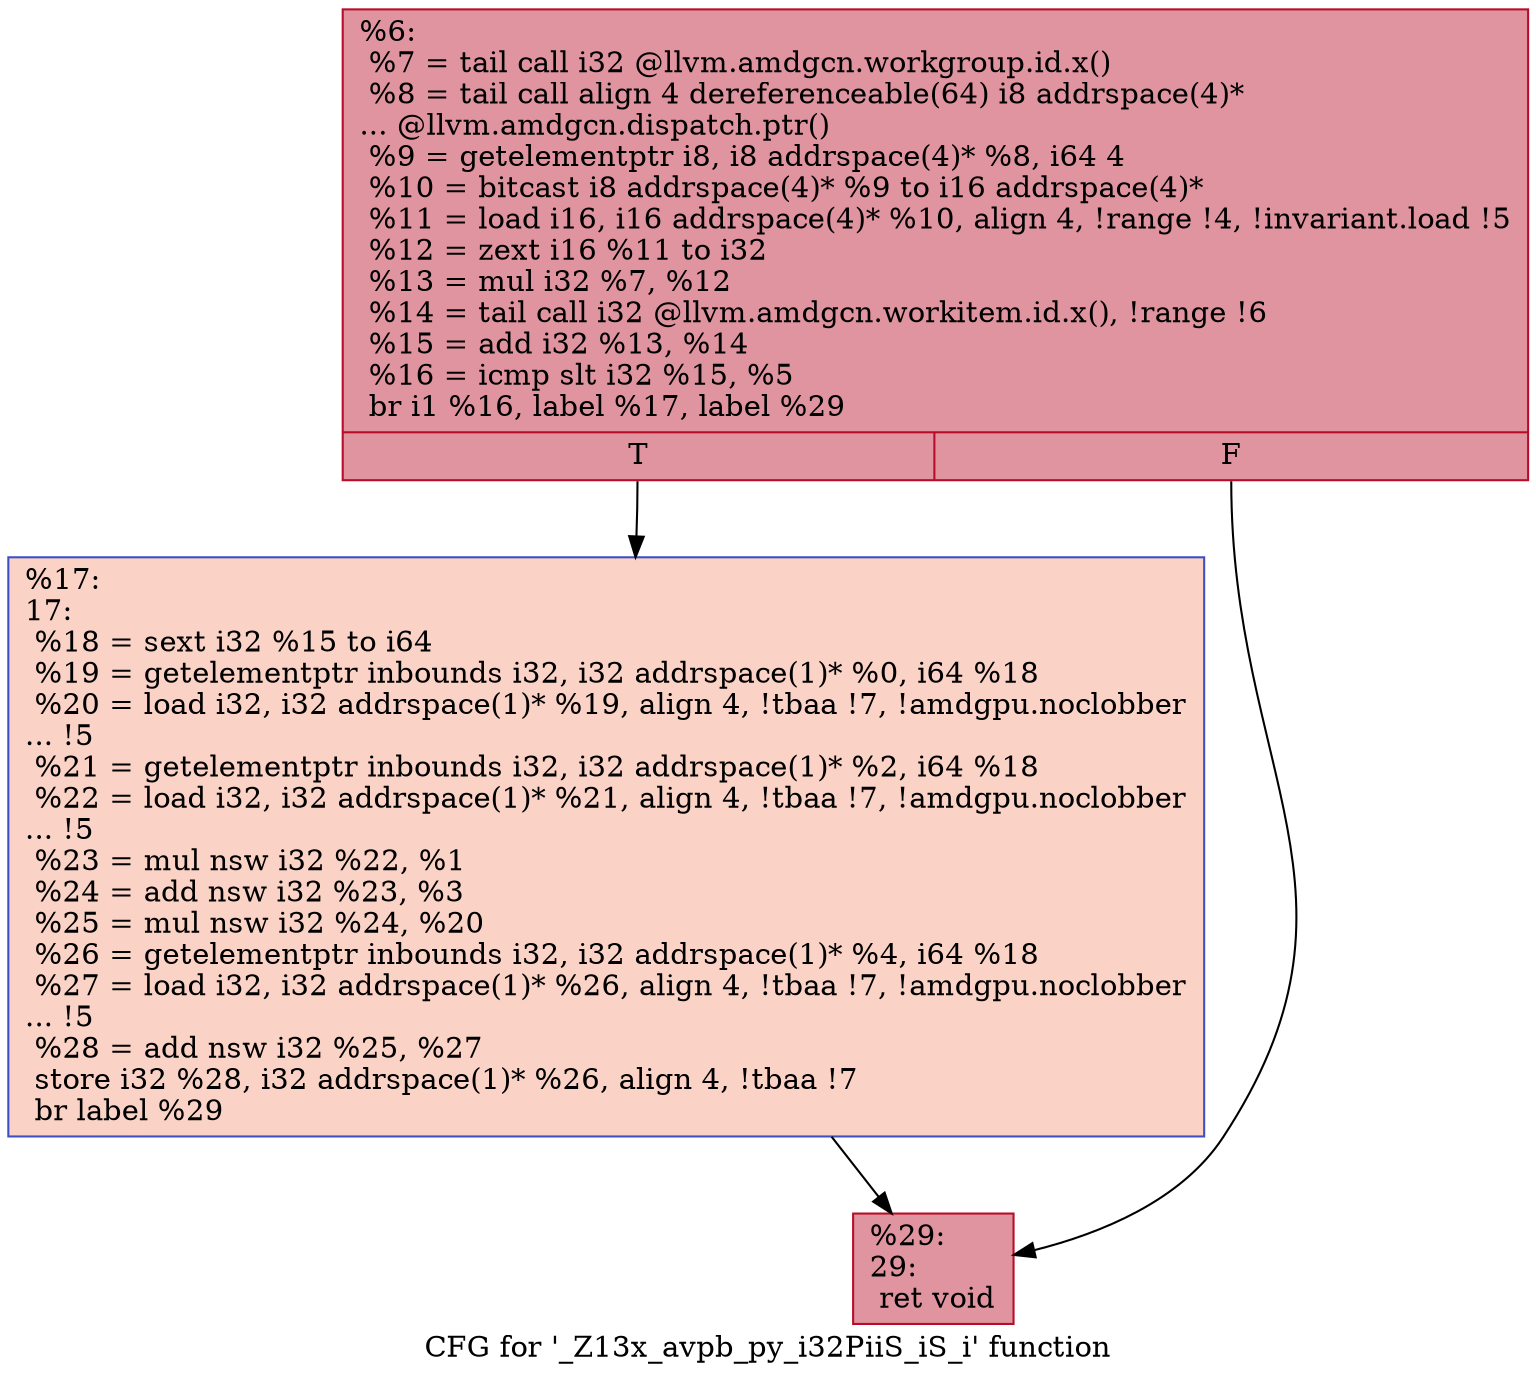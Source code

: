 digraph "CFG for '_Z13x_avpb_py_i32PiiS_iS_i' function" {
	label="CFG for '_Z13x_avpb_py_i32PiiS_iS_i' function";

	Node0x58dc230 [shape=record,color="#b70d28ff", style=filled, fillcolor="#b70d2870",label="{%6:\l  %7 = tail call i32 @llvm.amdgcn.workgroup.id.x()\l  %8 = tail call align 4 dereferenceable(64) i8 addrspace(4)*\l... @llvm.amdgcn.dispatch.ptr()\l  %9 = getelementptr i8, i8 addrspace(4)* %8, i64 4\l  %10 = bitcast i8 addrspace(4)* %9 to i16 addrspace(4)*\l  %11 = load i16, i16 addrspace(4)* %10, align 4, !range !4, !invariant.load !5\l  %12 = zext i16 %11 to i32\l  %13 = mul i32 %7, %12\l  %14 = tail call i32 @llvm.amdgcn.workitem.id.x(), !range !6\l  %15 = add i32 %13, %14\l  %16 = icmp slt i32 %15, %5\l  br i1 %16, label %17, label %29\l|{<s0>T|<s1>F}}"];
	Node0x58dc230:s0 -> Node0x58dc640;
	Node0x58dc230:s1 -> Node0x58de210;
	Node0x58dc640 [shape=record,color="#3d50c3ff", style=filled, fillcolor="#f59c7d70",label="{%17:\l17:                                               \l  %18 = sext i32 %15 to i64\l  %19 = getelementptr inbounds i32, i32 addrspace(1)* %0, i64 %18\l  %20 = load i32, i32 addrspace(1)* %19, align 4, !tbaa !7, !amdgpu.noclobber\l... !5\l  %21 = getelementptr inbounds i32, i32 addrspace(1)* %2, i64 %18\l  %22 = load i32, i32 addrspace(1)* %21, align 4, !tbaa !7, !amdgpu.noclobber\l... !5\l  %23 = mul nsw i32 %22, %1\l  %24 = add nsw i32 %23, %3\l  %25 = mul nsw i32 %24, %20\l  %26 = getelementptr inbounds i32, i32 addrspace(1)* %4, i64 %18\l  %27 = load i32, i32 addrspace(1)* %26, align 4, !tbaa !7, !amdgpu.noclobber\l... !5\l  %28 = add nsw i32 %25, %27\l  store i32 %28, i32 addrspace(1)* %26, align 4, !tbaa !7\l  br label %29\l}"];
	Node0x58dc640 -> Node0x58de210;
	Node0x58de210 [shape=record,color="#b70d28ff", style=filled, fillcolor="#b70d2870",label="{%29:\l29:                                               \l  ret void\l}"];
}
